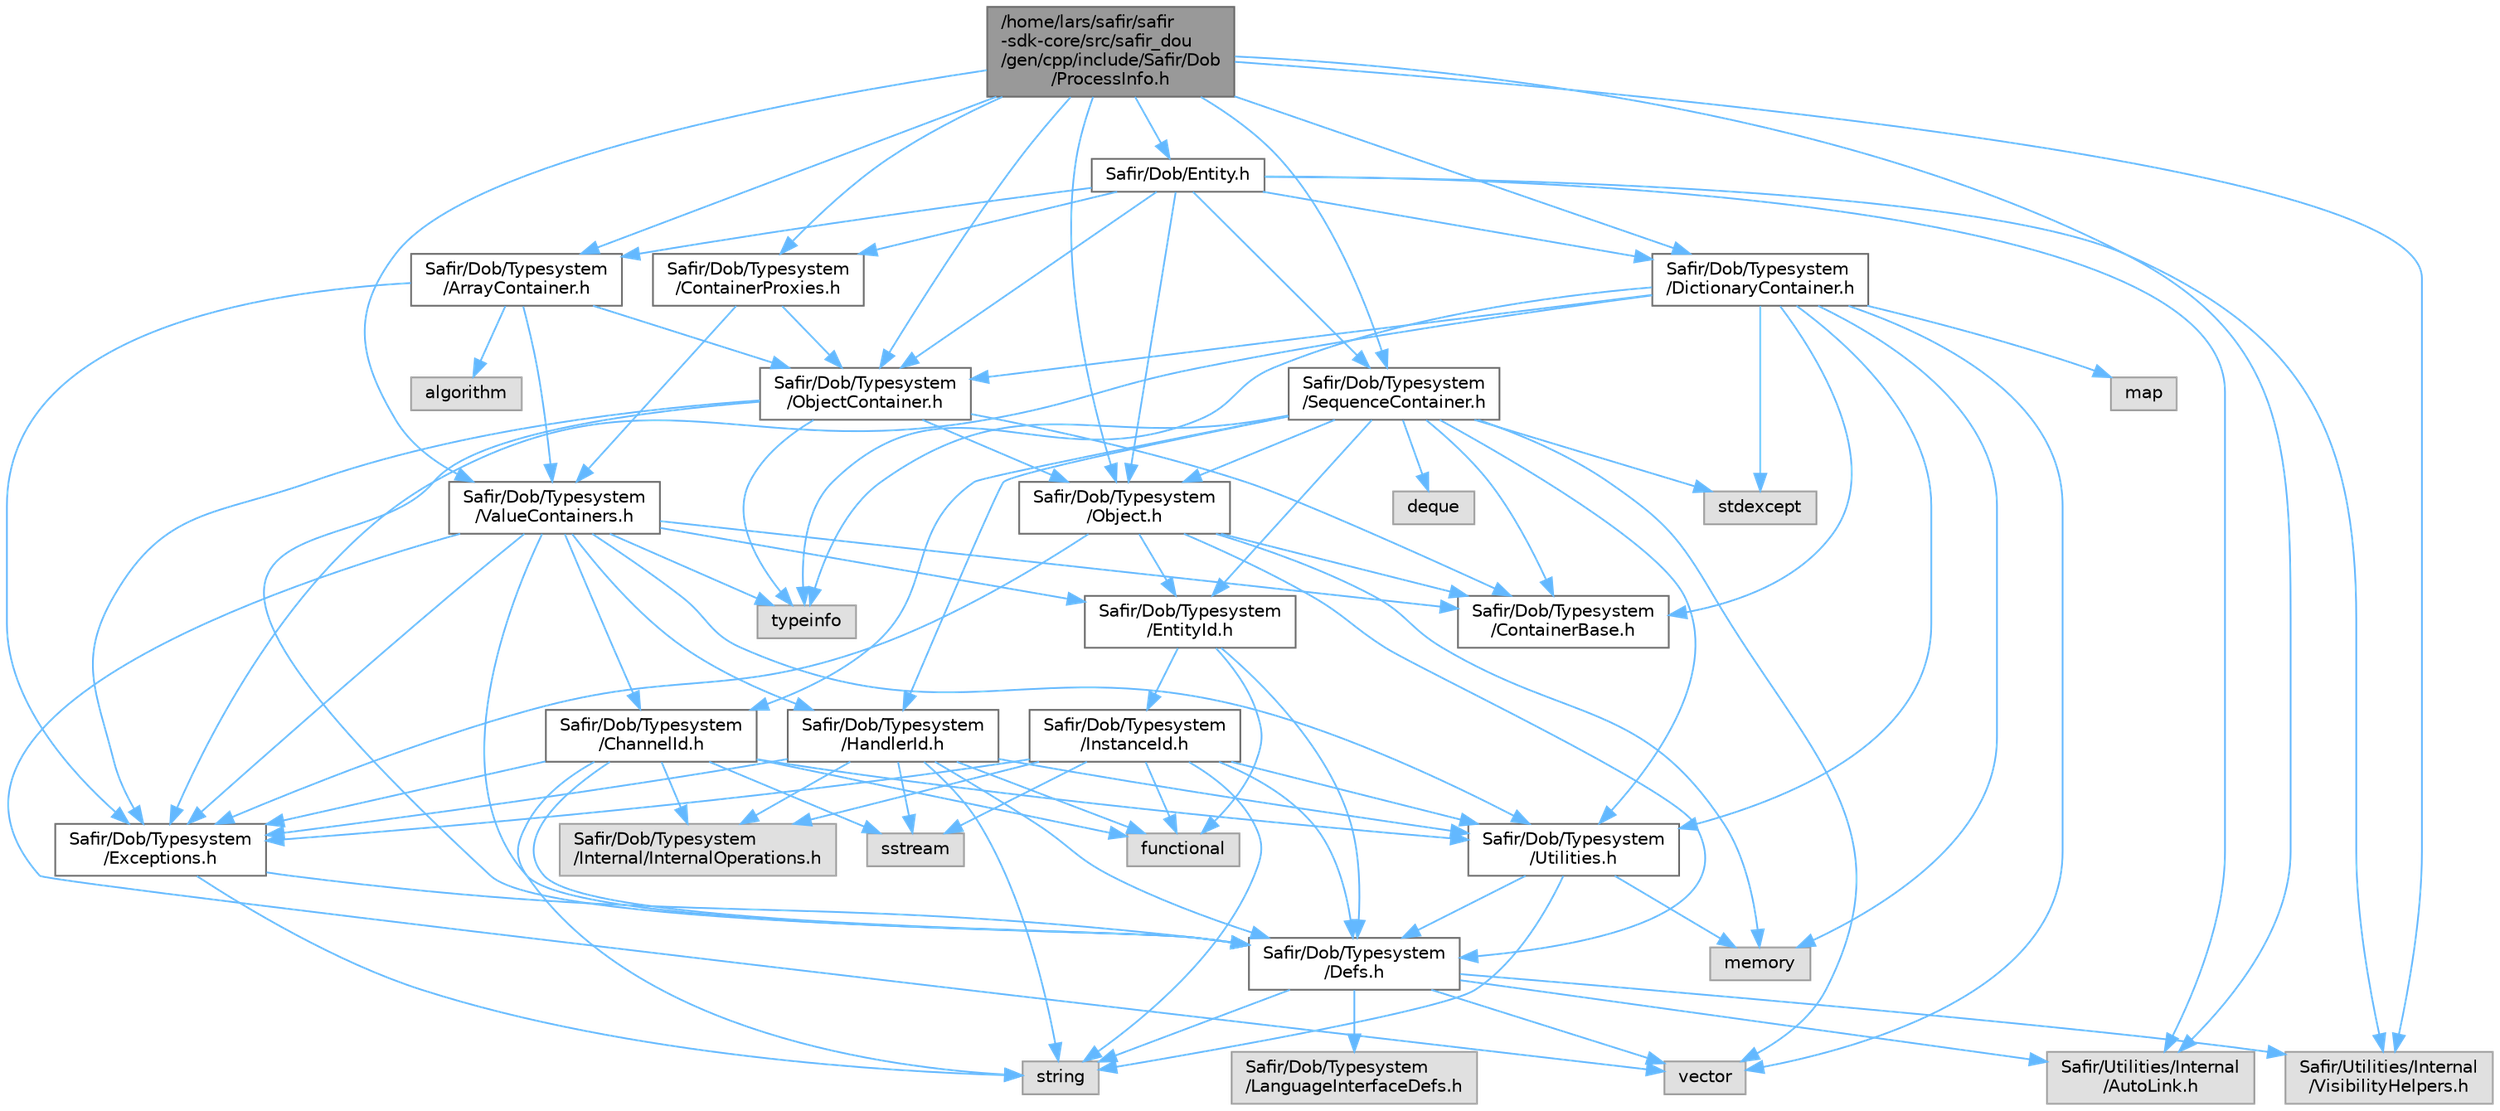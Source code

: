 digraph "/home/lars/safir/safir-sdk-core/src/safir_dou/gen/cpp/include/Safir/Dob/ProcessInfo.h"
{
 // LATEX_PDF_SIZE
  bgcolor="transparent";
  edge [fontname=Helvetica,fontsize=10,labelfontname=Helvetica,labelfontsize=10];
  node [fontname=Helvetica,fontsize=10,shape=box,height=0.2,width=0.4];
  Node1 [label="/home/lars/safir/safir\l-sdk-core/src/safir_dou\l/gen/cpp/include/Safir/Dob\l/ProcessInfo.h",height=0.2,width=0.4,color="gray40", fillcolor="grey60", style="filled", fontcolor="black",tooltip=" "];
  Node1 -> Node2 [color="steelblue1",style="solid"];
  Node2 [label="Safir/Dob/Typesystem\l/Object.h",height=0.2,width=0.4,color="grey40", fillcolor="white", style="filled",URL="$a00101.html",tooltip=" "];
  Node2 -> Node3 [color="steelblue1",style="solid"];
  Node3 [label="memory",height=0.2,width=0.4,color="grey60", fillcolor="#E0E0E0", style="filled",tooltip=" "];
  Node2 -> Node4 [color="steelblue1",style="solid"];
  Node4 [label="Safir/Dob/Typesystem\l/Defs.h",height=0.2,width=0.4,color="grey40", fillcolor="white", style="filled",URL="$a02689.html",tooltip=" "];
  Node4 -> Node5 [color="steelblue1",style="solid"];
  Node5 [label="Safir/Utilities/Internal\l/VisibilityHelpers.h",height=0.2,width=0.4,color="grey60", fillcolor="#E0E0E0", style="filled",tooltip=" "];
  Node4 -> Node6 [color="steelblue1",style="solid"];
  Node6 [label="Safir/Utilities/Internal\l/AutoLink.h",height=0.2,width=0.4,color="grey60", fillcolor="#E0E0E0", style="filled",tooltip=" "];
  Node4 -> Node7 [color="steelblue1",style="solid"];
  Node7 [label="Safir/Dob/Typesystem\l/LanguageInterfaceDefs.h",height=0.2,width=0.4,color="grey60", fillcolor="#E0E0E0", style="filled",tooltip=" "];
  Node4 -> Node8 [color="steelblue1",style="solid"];
  Node8 [label="string",height=0.2,width=0.4,color="grey60", fillcolor="#E0E0E0", style="filled",tooltip=" "];
  Node4 -> Node9 [color="steelblue1",style="solid"];
  Node9 [label="vector",height=0.2,width=0.4,color="grey60", fillcolor="#E0E0E0", style="filled",tooltip=" "];
  Node2 -> Node10 [color="steelblue1",style="solid"];
  Node10 [label="Safir/Dob/Typesystem\l/ContainerBase.h",height=0.2,width=0.4,color="grey40", fillcolor="white", style="filled",URL="$a00077.html",tooltip=" "];
  Node2 -> Node11 [color="steelblue1",style="solid"];
  Node11 [label="Safir/Dob/Typesystem\l/EntityId.h",height=0.2,width=0.4,color="grey40", fillcolor="white", style="filled",URL="$a00083.html",tooltip=" "];
  Node11 -> Node12 [color="steelblue1",style="solid"];
  Node12 [label="functional",height=0.2,width=0.4,color="grey60", fillcolor="#E0E0E0", style="filled",tooltip=" "];
  Node11 -> Node4 [color="steelblue1",style="solid"];
  Node11 -> Node13 [color="steelblue1",style="solid"];
  Node13 [label="Safir/Dob/Typesystem\l/InstanceId.h",height=0.2,width=0.4,color="grey40", fillcolor="white", style="filled",URL="$a00092.html",tooltip=" "];
  Node13 -> Node12 [color="steelblue1",style="solid"];
  Node13 -> Node4 [color="steelblue1",style="solid"];
  Node13 -> Node14 [color="steelblue1",style="solid"];
  Node14 [label="Safir/Dob/Typesystem\l/Utilities.h",height=0.2,width=0.4,color="grey40", fillcolor="white", style="filled",URL="$a00137.html",tooltip=" "];
  Node14 -> Node4 [color="steelblue1",style="solid"];
  Node14 -> Node8 [color="steelblue1",style="solid"];
  Node14 -> Node3 [color="steelblue1",style="solid"];
  Node13 -> Node15 [color="steelblue1",style="solid"];
  Node15 [label="Safir/Dob/Typesystem\l/Exceptions.h",height=0.2,width=0.4,color="grey40", fillcolor="white", style="filled",URL="$a00149.html",tooltip=" "];
  Node15 -> Node8 [color="steelblue1",style="solid"];
  Node15 -> Node4 [color="steelblue1",style="solid"];
  Node13 -> Node16 [color="steelblue1",style="solid"];
  Node16 [label="Safir/Dob/Typesystem\l/Internal/InternalOperations.h",height=0.2,width=0.4,color="grey60", fillcolor="#E0E0E0", style="filled",tooltip=" "];
  Node13 -> Node8 [color="steelblue1",style="solid"];
  Node13 -> Node17 [color="steelblue1",style="solid"];
  Node17 [label="sstream",height=0.2,width=0.4,color="grey60", fillcolor="#E0E0E0", style="filled",tooltip=" "];
  Node2 -> Node15 [color="steelblue1",style="solid"];
  Node1 -> Node18 [color="steelblue1",style="solid"];
  Node18 [label="Safir/Dob/Typesystem\l/ObjectContainer.h",height=0.2,width=0.4,color="grey40", fillcolor="white", style="filled",URL="$a00146.html",tooltip=" "];
  Node18 -> Node4 [color="steelblue1",style="solid"];
  Node18 -> Node10 [color="steelblue1",style="solid"];
  Node18 -> Node2 [color="steelblue1",style="solid"];
  Node18 -> Node15 [color="steelblue1",style="solid"];
  Node18 -> Node19 [color="steelblue1",style="solid"];
  Node19 [label="typeinfo",height=0.2,width=0.4,color="grey60", fillcolor="#E0E0E0", style="filled",tooltip=" "];
  Node1 -> Node20 [color="steelblue1",style="solid"];
  Node20 [label="Safir/Dob/Typesystem\l/ArrayContainer.h",height=0.2,width=0.4,color="grey40", fillcolor="white", style="filled",URL="$a00071.html",tooltip=" "];
  Node20 -> Node21 [color="steelblue1",style="solid"];
  Node21 [label="Safir/Dob/Typesystem\l/ValueContainers.h",height=0.2,width=0.4,color="grey40", fillcolor="white", style="filled",URL="$a00140.html",tooltip=" "];
  Node21 -> Node4 [color="steelblue1",style="solid"];
  Node21 -> Node9 [color="steelblue1",style="solid"];
  Node21 -> Node10 [color="steelblue1",style="solid"];
  Node21 -> Node15 [color="steelblue1",style="solid"];
  Node21 -> Node11 [color="steelblue1",style="solid"];
  Node21 -> Node14 [color="steelblue1",style="solid"];
  Node21 -> Node22 [color="steelblue1",style="solid"];
  Node22 [label="Safir/Dob/Typesystem\l/ChannelId.h",height=0.2,width=0.4,color="grey40", fillcolor="white", style="filled",URL="$a00074.html",tooltip=" "];
  Node22 -> Node12 [color="steelblue1",style="solid"];
  Node22 -> Node4 [color="steelblue1",style="solid"];
  Node22 -> Node14 [color="steelblue1",style="solid"];
  Node22 -> Node15 [color="steelblue1",style="solid"];
  Node22 -> Node16 [color="steelblue1",style="solid"];
  Node22 -> Node8 [color="steelblue1",style="solid"];
  Node22 -> Node17 [color="steelblue1",style="solid"];
  Node21 -> Node23 [color="steelblue1",style="solid"];
  Node23 [label="Safir/Dob/Typesystem\l/HandlerId.h",height=0.2,width=0.4,color="grey40", fillcolor="white", style="filled",URL="$a00089.html",tooltip=" "];
  Node23 -> Node12 [color="steelblue1",style="solid"];
  Node23 -> Node4 [color="steelblue1",style="solid"];
  Node23 -> Node14 [color="steelblue1",style="solid"];
  Node23 -> Node15 [color="steelblue1",style="solid"];
  Node23 -> Node16 [color="steelblue1",style="solid"];
  Node23 -> Node8 [color="steelblue1",style="solid"];
  Node23 -> Node17 [color="steelblue1",style="solid"];
  Node21 -> Node19 [color="steelblue1",style="solid"];
  Node20 -> Node18 [color="steelblue1",style="solid"];
  Node20 -> Node15 [color="steelblue1",style="solid"];
  Node20 -> Node24 [color="steelblue1",style="solid"];
  Node24 [label="algorithm",height=0.2,width=0.4,color="grey60", fillcolor="#E0E0E0", style="filled",tooltip=" "];
  Node1 -> Node25 [color="steelblue1",style="solid"];
  Node25 [label="Safir/Dob/Typesystem\l/SequenceContainer.h",height=0.2,width=0.4,color="grey40", fillcolor="white", style="filled",URL="$a00113.html",tooltip=" "];
  Node25 -> Node22 [color="steelblue1",style="solid"];
  Node25 -> Node10 [color="steelblue1",style="solid"];
  Node25 -> Node11 [color="steelblue1",style="solid"];
  Node25 -> Node23 [color="steelblue1",style="solid"];
  Node25 -> Node2 [color="steelblue1",style="solid"];
  Node25 -> Node14 [color="steelblue1",style="solid"];
  Node25 -> Node26 [color="steelblue1",style="solid"];
  Node26 [label="deque",height=0.2,width=0.4,color="grey60", fillcolor="#E0E0E0", style="filled",tooltip=" "];
  Node25 -> Node27 [color="steelblue1",style="solid"];
  Node27 [label="stdexcept",height=0.2,width=0.4,color="grey60", fillcolor="#E0E0E0", style="filled",tooltip=" "];
  Node25 -> Node19 [color="steelblue1",style="solid"];
  Node25 -> Node9 [color="steelblue1",style="solid"];
  Node1 -> Node28 [color="steelblue1",style="solid"];
  Node28 [label="Safir/Dob/Typesystem\l/DictionaryContainer.h",height=0.2,width=0.4,color="grey40", fillcolor="white", style="filled",URL="$a00143.html",tooltip=" "];
  Node28 -> Node10 [color="steelblue1",style="solid"];
  Node28 -> Node15 [color="steelblue1",style="solid"];
  Node28 -> Node18 [color="steelblue1",style="solid"];
  Node28 -> Node14 [color="steelblue1",style="solid"];
  Node28 -> Node3 [color="steelblue1",style="solid"];
  Node28 -> Node29 [color="steelblue1",style="solid"];
  Node29 [label="map",height=0.2,width=0.4,color="grey60", fillcolor="#E0E0E0", style="filled",tooltip=" "];
  Node28 -> Node27 [color="steelblue1",style="solid"];
  Node28 -> Node19 [color="steelblue1",style="solid"];
  Node28 -> Node9 [color="steelblue1",style="solid"];
  Node1 -> Node30 [color="steelblue1",style="solid"];
  Node30 [label="Safir/Dob/Typesystem\l/ContainerProxies.h",height=0.2,width=0.4,color="grey40", fillcolor="white", style="filled",URL="$a00080.html",tooltip=" "];
  Node30 -> Node21 [color="steelblue1",style="solid"];
  Node30 -> Node18 [color="steelblue1",style="solid"];
  Node1 -> Node31 [color="steelblue1",style="solid"];
  Node31 [label="Safir/Dob/Entity.h",height=0.2,width=0.4,color="grey40", fillcolor="white", style="filled",URL="$a00224.html",tooltip=" "];
  Node31 -> Node2 [color="steelblue1",style="solid"];
  Node31 -> Node18 [color="steelblue1",style="solid"];
  Node31 -> Node20 [color="steelblue1",style="solid"];
  Node31 -> Node25 [color="steelblue1",style="solid"];
  Node31 -> Node28 [color="steelblue1",style="solid"];
  Node31 -> Node30 [color="steelblue1",style="solid"];
  Node31 -> Node5 [color="steelblue1",style="solid"];
  Node31 -> Node6 [color="steelblue1",style="solid"];
  Node1 -> Node21 [color="steelblue1",style="solid"];
  Node1 -> Node5 [color="steelblue1",style="solid"];
  Node1 -> Node6 [color="steelblue1",style="solid"];
}
